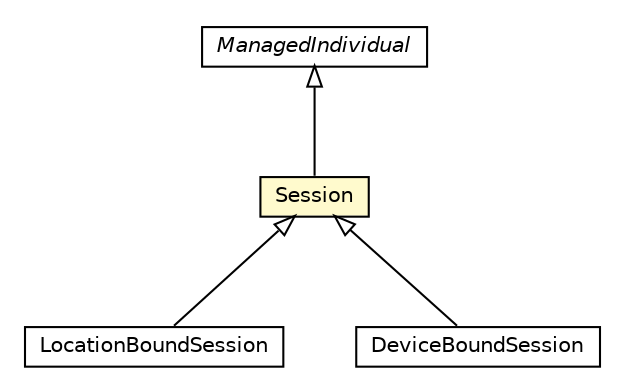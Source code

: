 #!/usr/local/bin/dot
#
# Class diagram 
# Generated by UMLGraph version R5_6-24-gf6e263 (http://www.umlgraph.org/)
#

digraph G {
	edge [fontname="Helvetica",fontsize=10,labelfontname="Helvetica",labelfontsize=10];
	node [fontname="Helvetica",fontsize=10,shape=plaintext];
	nodesep=0.25;
	ranksep=0.5;
	// org.universAAL.ontology.security.LocationBoundSession
	c319858 [label=<<table title="org.universAAL.ontology.security.LocationBoundSession" border="0" cellborder="1" cellspacing="0" cellpadding="2" port="p" href="./LocationBoundSession.html">
		<tr><td><table border="0" cellspacing="0" cellpadding="1">
<tr><td align="center" balign="center"> LocationBoundSession </td></tr>
		</table></td></tr>
		</table>>, URL="./LocationBoundSession.html", fontname="Helvetica", fontcolor="black", fontsize=10.0];
	// org.universAAL.ontology.security.Session
	c319868 [label=<<table title="org.universAAL.ontology.security.Session" border="0" cellborder="1" cellspacing="0" cellpadding="2" port="p" bgcolor="lemonChiffon" href="./Session.html">
		<tr><td><table border="0" cellspacing="0" cellpadding="1">
<tr><td align="center" balign="center"> Session </td></tr>
		</table></td></tr>
		</table>>, URL="./Session.html", fontname="Helvetica", fontcolor="black", fontsize=10.0];
	// org.universAAL.ontology.security.DeviceBoundSession
	c319869 [label=<<table title="org.universAAL.ontology.security.DeviceBoundSession" border="0" cellborder="1" cellspacing="0" cellpadding="2" port="p" href="./DeviceBoundSession.html">
		<tr><td><table border="0" cellspacing="0" cellpadding="1">
<tr><td align="center" balign="center"> DeviceBoundSession </td></tr>
		</table></td></tr>
		</table>>, URL="./DeviceBoundSession.html", fontname="Helvetica", fontcolor="black", fontsize=10.0];
	//org.universAAL.ontology.security.LocationBoundSession extends org.universAAL.ontology.security.Session
	c319868:p -> c319858:p [dir=back,arrowtail=empty];
	//org.universAAL.ontology.security.Session extends org.universAAL.middleware.owl.ManagedIndividual
	c319884:p -> c319868:p [dir=back,arrowtail=empty];
	//org.universAAL.ontology.security.DeviceBoundSession extends org.universAAL.ontology.security.Session
	c319868:p -> c319869:p [dir=back,arrowtail=empty];
	// org.universAAL.middleware.owl.ManagedIndividual
	c319884 [label=<<table title="org.universAAL.middleware.owl.ManagedIndividual" border="0" cellborder="1" cellspacing="0" cellpadding="2" port="p" href="http://java.sun.com/j2se/1.4.2/docs/api/org/universAAL/middleware/owl/ManagedIndividual.html">
		<tr><td><table border="0" cellspacing="0" cellpadding="1">
<tr><td align="center" balign="center"><font face="Helvetica-Oblique"> ManagedIndividual </font></td></tr>
		</table></td></tr>
		</table>>, URL="http://java.sun.com/j2se/1.4.2/docs/api/org/universAAL/middleware/owl/ManagedIndividual.html", fontname="Helvetica", fontcolor="black", fontsize=10.0];
}


